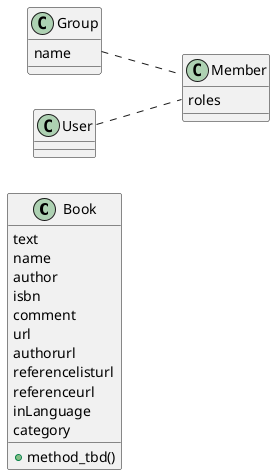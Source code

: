 @startuml
left to right direction
class Book {
  text
  name
  author
  isbn
  comment
  url
  authorurl
  referencelisturl
  referenceurl
  inLanguage
  category
  +method_tbd()
}

class Group {
  name
}

class Member {
  roles
}

User .. Member
Group .. Member
@enduml
